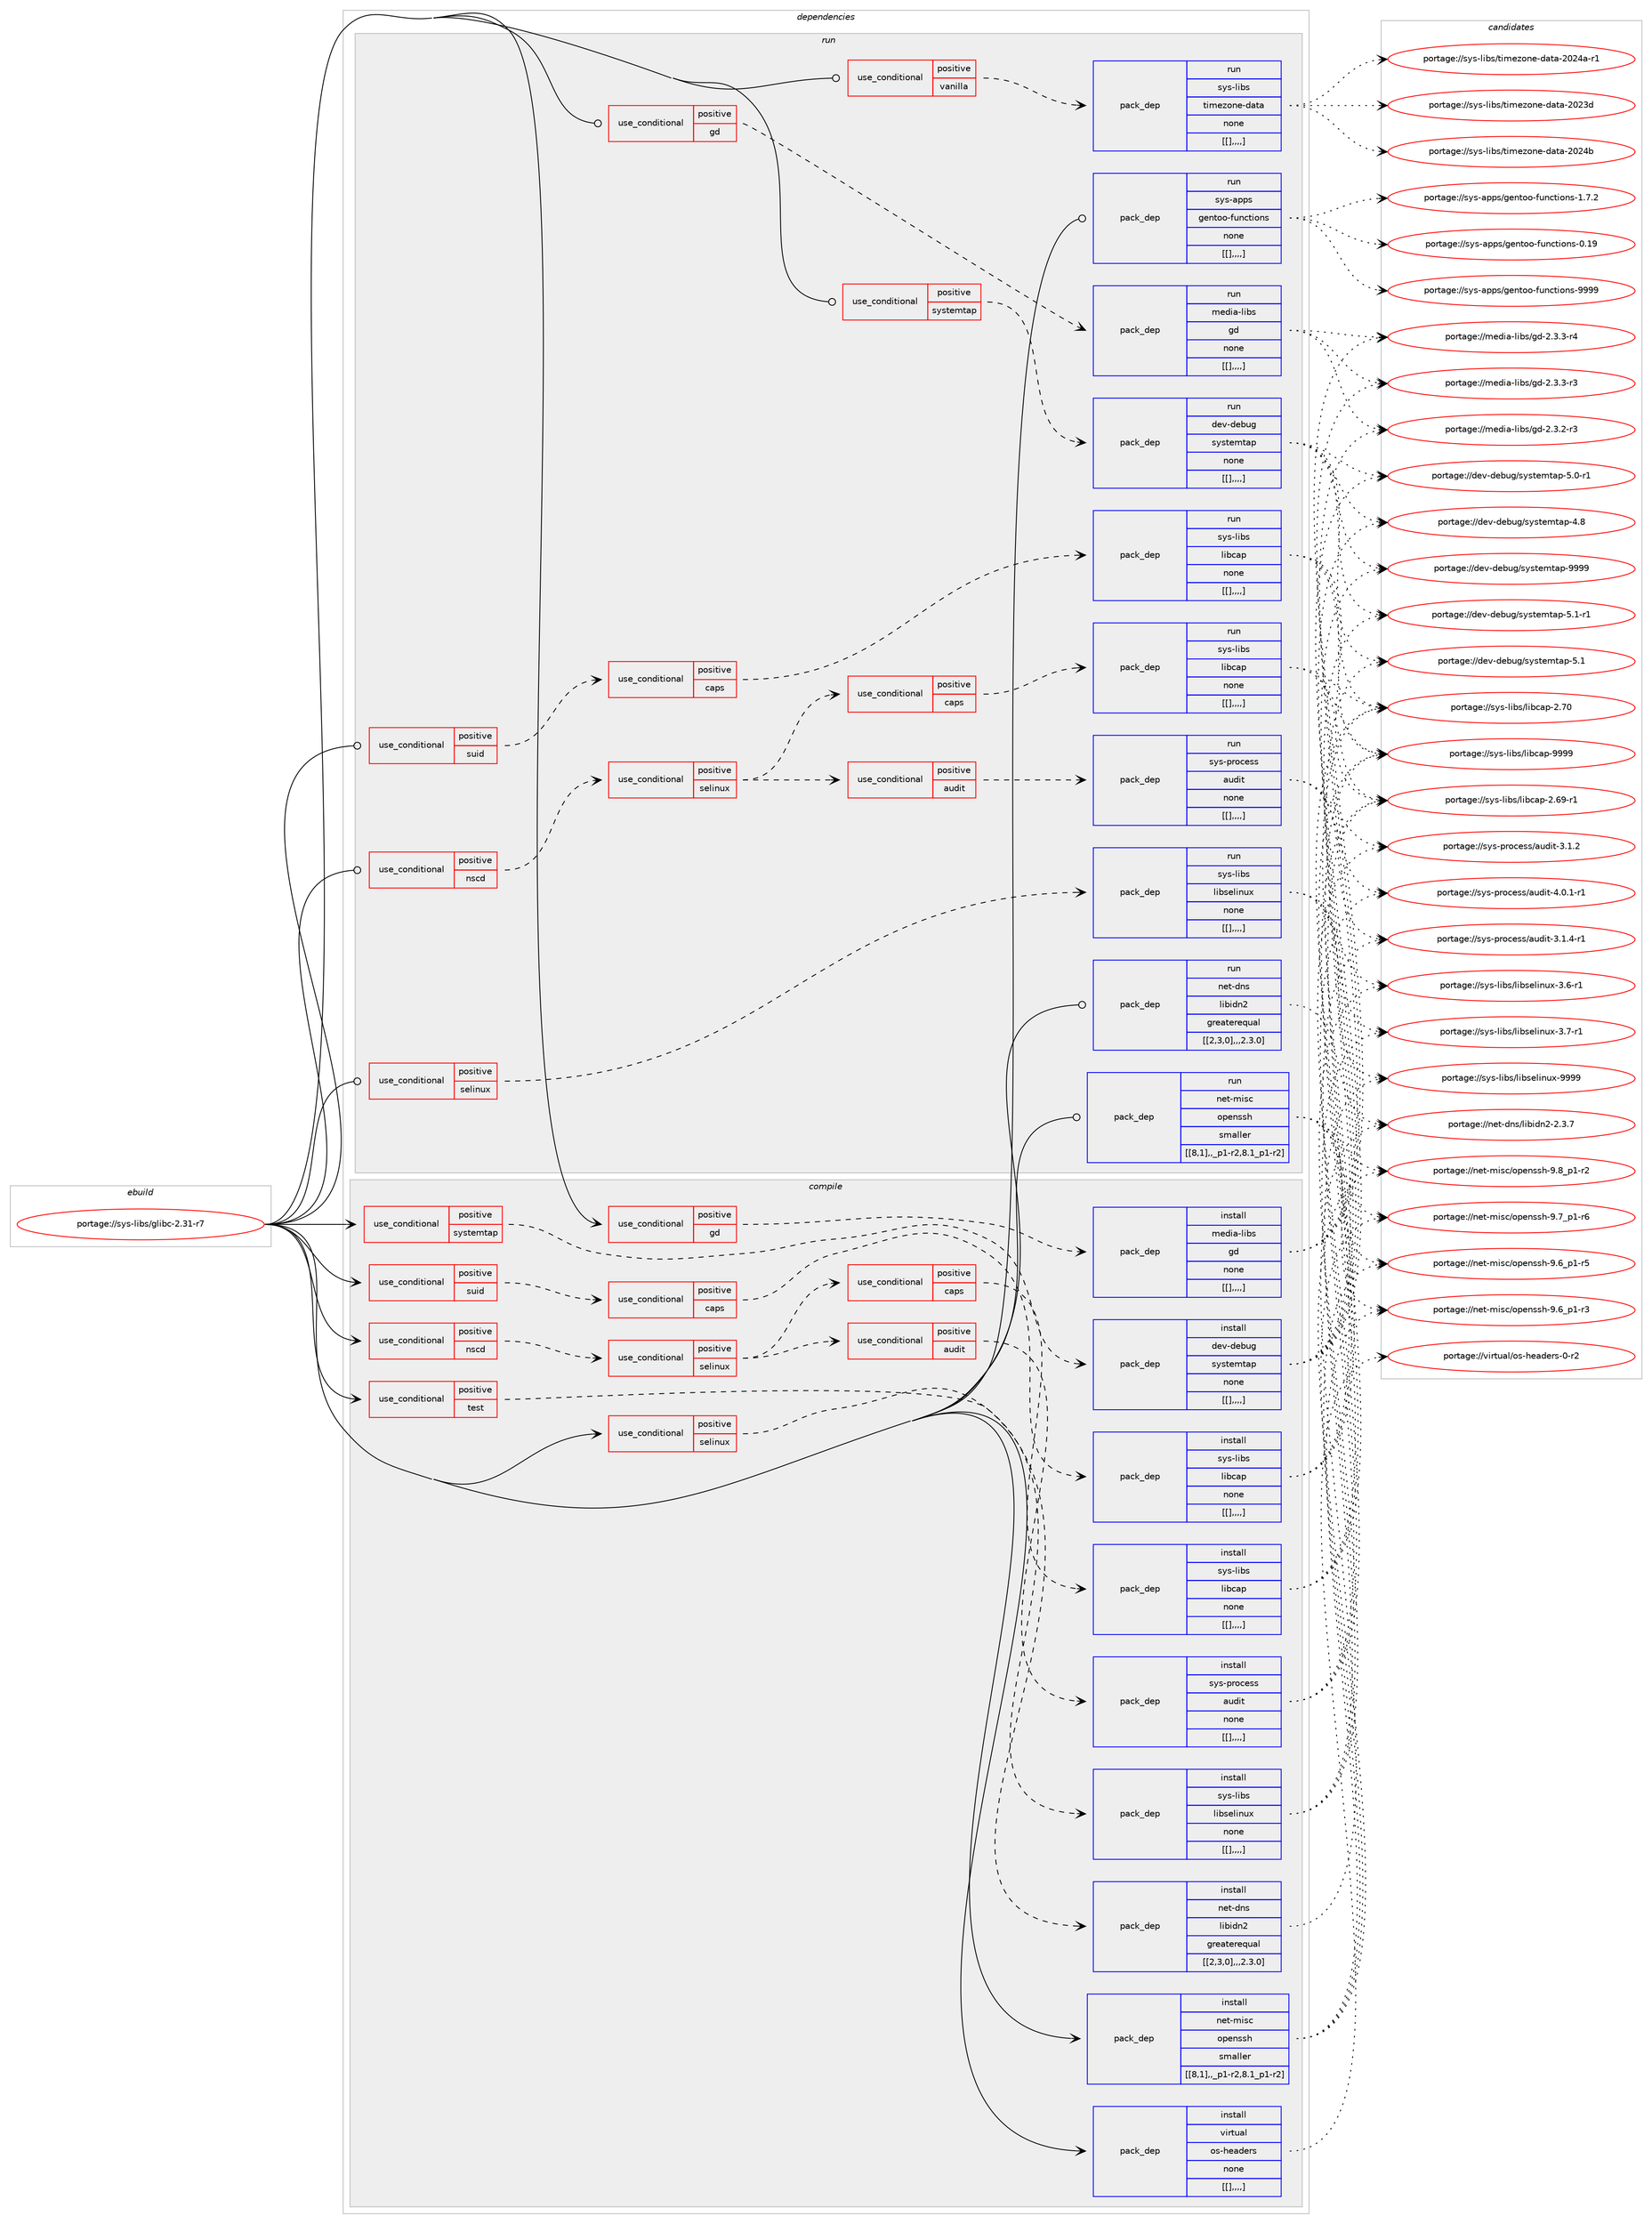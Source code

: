 digraph prolog {

# *************
# Graph options
# *************

newrank=true;
concentrate=true;
compound=true;
graph [rankdir=LR,fontname=Helvetica,fontsize=10,ranksep=1.5];#, ranksep=2.5, nodesep=0.2];
edge  [arrowhead=vee];
node  [fontname=Helvetica,fontsize=10];

# **********
# The ebuild
# **********

subgraph cluster_leftcol {
color=gray;
label=<<i>ebuild</i>>;
id [label="portage://sys-libs/glibc-2.31-r7", color=red, width=4, href="../sys-libs/glibc-2.31-r7.svg"];
}

# ****************
# The dependencies
# ****************

subgraph cluster_midcol {
color=gray;
label=<<i>dependencies</i>>;
subgraph cluster_compile {
fillcolor="#eeeeee";
style=filled;
label=<<i>compile</i>>;
subgraph cond10003 {
dependency26836 [label=<<TABLE BORDER="0" CELLBORDER="1" CELLSPACING="0" CELLPADDING="4"><TR><TD ROWSPAN="3" CELLPADDING="10">use_conditional</TD></TR><TR><TD>positive</TD></TR><TR><TD>gd</TD></TR></TABLE>>, shape=none, color=red];
subgraph pack16755 {
dependency26837 [label=<<TABLE BORDER="0" CELLBORDER="1" CELLSPACING="0" CELLPADDING="4" WIDTH="220"><TR><TD ROWSPAN="6" CELLPADDING="30">pack_dep</TD></TR><TR><TD WIDTH="110">install</TD></TR><TR><TD>media-libs</TD></TR><TR><TD>gd</TD></TR><TR><TD>none</TD></TR><TR><TD>[[],,,,]</TD></TR></TABLE>>, shape=none, color=blue];
}
dependency26836:e -> dependency26837:w [weight=20,style="dashed",arrowhead="vee"];
}
id:e -> dependency26836:w [weight=20,style="solid",arrowhead="vee"];
subgraph cond10004 {
dependency26838 [label=<<TABLE BORDER="0" CELLBORDER="1" CELLSPACING="0" CELLPADDING="4"><TR><TD ROWSPAN="3" CELLPADDING="10">use_conditional</TD></TR><TR><TD>positive</TD></TR><TR><TD>nscd</TD></TR></TABLE>>, shape=none, color=red];
subgraph cond10005 {
dependency26839 [label=<<TABLE BORDER="0" CELLBORDER="1" CELLSPACING="0" CELLPADDING="4"><TR><TD ROWSPAN="3" CELLPADDING="10">use_conditional</TD></TR><TR><TD>positive</TD></TR><TR><TD>selinux</TD></TR></TABLE>>, shape=none, color=red];
subgraph cond10006 {
dependency26840 [label=<<TABLE BORDER="0" CELLBORDER="1" CELLSPACING="0" CELLPADDING="4"><TR><TD ROWSPAN="3" CELLPADDING="10">use_conditional</TD></TR><TR><TD>positive</TD></TR><TR><TD>audit</TD></TR></TABLE>>, shape=none, color=red];
subgraph pack16756 {
dependency26841 [label=<<TABLE BORDER="0" CELLBORDER="1" CELLSPACING="0" CELLPADDING="4" WIDTH="220"><TR><TD ROWSPAN="6" CELLPADDING="30">pack_dep</TD></TR><TR><TD WIDTH="110">install</TD></TR><TR><TD>sys-process</TD></TR><TR><TD>audit</TD></TR><TR><TD>none</TD></TR><TR><TD>[[],,,,]</TD></TR></TABLE>>, shape=none, color=blue];
}
dependency26840:e -> dependency26841:w [weight=20,style="dashed",arrowhead="vee"];
}
dependency26839:e -> dependency26840:w [weight=20,style="dashed",arrowhead="vee"];
subgraph cond10007 {
dependency26842 [label=<<TABLE BORDER="0" CELLBORDER="1" CELLSPACING="0" CELLPADDING="4"><TR><TD ROWSPAN="3" CELLPADDING="10">use_conditional</TD></TR><TR><TD>positive</TD></TR><TR><TD>caps</TD></TR></TABLE>>, shape=none, color=red];
subgraph pack16757 {
dependency26843 [label=<<TABLE BORDER="0" CELLBORDER="1" CELLSPACING="0" CELLPADDING="4" WIDTH="220"><TR><TD ROWSPAN="6" CELLPADDING="30">pack_dep</TD></TR><TR><TD WIDTH="110">install</TD></TR><TR><TD>sys-libs</TD></TR><TR><TD>libcap</TD></TR><TR><TD>none</TD></TR><TR><TD>[[],,,,]</TD></TR></TABLE>>, shape=none, color=blue];
}
dependency26842:e -> dependency26843:w [weight=20,style="dashed",arrowhead="vee"];
}
dependency26839:e -> dependency26842:w [weight=20,style="dashed",arrowhead="vee"];
}
dependency26838:e -> dependency26839:w [weight=20,style="dashed",arrowhead="vee"];
}
id:e -> dependency26838:w [weight=20,style="solid",arrowhead="vee"];
subgraph cond10008 {
dependency26844 [label=<<TABLE BORDER="0" CELLBORDER="1" CELLSPACING="0" CELLPADDING="4"><TR><TD ROWSPAN="3" CELLPADDING="10">use_conditional</TD></TR><TR><TD>positive</TD></TR><TR><TD>selinux</TD></TR></TABLE>>, shape=none, color=red];
subgraph pack16758 {
dependency26845 [label=<<TABLE BORDER="0" CELLBORDER="1" CELLSPACING="0" CELLPADDING="4" WIDTH="220"><TR><TD ROWSPAN="6" CELLPADDING="30">pack_dep</TD></TR><TR><TD WIDTH="110">install</TD></TR><TR><TD>sys-libs</TD></TR><TR><TD>libselinux</TD></TR><TR><TD>none</TD></TR><TR><TD>[[],,,,]</TD></TR></TABLE>>, shape=none, color=blue];
}
dependency26844:e -> dependency26845:w [weight=20,style="dashed",arrowhead="vee"];
}
id:e -> dependency26844:w [weight=20,style="solid",arrowhead="vee"];
subgraph cond10009 {
dependency26846 [label=<<TABLE BORDER="0" CELLBORDER="1" CELLSPACING="0" CELLPADDING="4"><TR><TD ROWSPAN="3" CELLPADDING="10">use_conditional</TD></TR><TR><TD>positive</TD></TR><TR><TD>suid</TD></TR></TABLE>>, shape=none, color=red];
subgraph cond10010 {
dependency26847 [label=<<TABLE BORDER="0" CELLBORDER="1" CELLSPACING="0" CELLPADDING="4"><TR><TD ROWSPAN="3" CELLPADDING="10">use_conditional</TD></TR><TR><TD>positive</TD></TR><TR><TD>caps</TD></TR></TABLE>>, shape=none, color=red];
subgraph pack16759 {
dependency26848 [label=<<TABLE BORDER="0" CELLBORDER="1" CELLSPACING="0" CELLPADDING="4" WIDTH="220"><TR><TD ROWSPAN="6" CELLPADDING="30">pack_dep</TD></TR><TR><TD WIDTH="110">install</TD></TR><TR><TD>sys-libs</TD></TR><TR><TD>libcap</TD></TR><TR><TD>none</TD></TR><TR><TD>[[],,,,]</TD></TR></TABLE>>, shape=none, color=blue];
}
dependency26847:e -> dependency26848:w [weight=20,style="dashed",arrowhead="vee"];
}
dependency26846:e -> dependency26847:w [weight=20,style="dashed",arrowhead="vee"];
}
id:e -> dependency26846:w [weight=20,style="solid",arrowhead="vee"];
subgraph cond10011 {
dependency26849 [label=<<TABLE BORDER="0" CELLBORDER="1" CELLSPACING="0" CELLPADDING="4"><TR><TD ROWSPAN="3" CELLPADDING="10">use_conditional</TD></TR><TR><TD>positive</TD></TR><TR><TD>systemtap</TD></TR></TABLE>>, shape=none, color=red];
subgraph pack16760 {
dependency26850 [label=<<TABLE BORDER="0" CELLBORDER="1" CELLSPACING="0" CELLPADDING="4" WIDTH="220"><TR><TD ROWSPAN="6" CELLPADDING="30">pack_dep</TD></TR><TR><TD WIDTH="110">install</TD></TR><TR><TD>dev-debug</TD></TR><TR><TD>systemtap</TD></TR><TR><TD>none</TD></TR><TR><TD>[[],,,,]</TD></TR></TABLE>>, shape=none, color=blue];
}
dependency26849:e -> dependency26850:w [weight=20,style="dashed",arrowhead="vee"];
}
id:e -> dependency26849:w [weight=20,style="solid",arrowhead="vee"];
subgraph cond10012 {
dependency26851 [label=<<TABLE BORDER="0" CELLBORDER="1" CELLSPACING="0" CELLPADDING="4"><TR><TD ROWSPAN="3" CELLPADDING="10">use_conditional</TD></TR><TR><TD>positive</TD></TR><TR><TD>test</TD></TR></TABLE>>, shape=none, color=red];
subgraph pack16761 {
dependency26852 [label=<<TABLE BORDER="0" CELLBORDER="1" CELLSPACING="0" CELLPADDING="4" WIDTH="220"><TR><TD ROWSPAN="6" CELLPADDING="30">pack_dep</TD></TR><TR><TD WIDTH="110">install</TD></TR><TR><TD>net-dns</TD></TR><TR><TD>libidn2</TD></TR><TR><TD>greaterequal</TD></TR><TR><TD>[[2,3,0],,,2.3.0]</TD></TR></TABLE>>, shape=none, color=blue];
}
dependency26851:e -> dependency26852:w [weight=20,style="dashed",arrowhead="vee"];
}
id:e -> dependency26851:w [weight=20,style="solid",arrowhead="vee"];
subgraph pack16762 {
dependency26853 [label=<<TABLE BORDER="0" CELLBORDER="1" CELLSPACING="0" CELLPADDING="4" WIDTH="220"><TR><TD ROWSPAN="6" CELLPADDING="30">pack_dep</TD></TR><TR><TD WIDTH="110">install</TD></TR><TR><TD>virtual</TD></TR><TR><TD>os-headers</TD></TR><TR><TD>none</TD></TR><TR><TD>[[],,,,]</TD></TR></TABLE>>, shape=none, color=blue];
}
id:e -> dependency26853:w [weight=20,style="solid",arrowhead="vee"];
subgraph pack16763 {
dependency26854 [label=<<TABLE BORDER="0" CELLBORDER="1" CELLSPACING="0" CELLPADDING="4" WIDTH="220"><TR><TD ROWSPAN="6" CELLPADDING="30">pack_dep</TD></TR><TR><TD WIDTH="110">install</TD></TR><TR><TD>net-misc</TD></TR><TR><TD>openssh</TD></TR><TR><TD>smaller</TD></TR><TR><TD>[[8,1],,_p1-r2,8.1_p1-r2]</TD></TR></TABLE>>, shape=none, color=blue];
}
id:e -> dependency26854:w [weight=20,style="solid",arrowhead="vee"];
}
subgraph cluster_compileandrun {
fillcolor="#eeeeee";
style=filled;
label=<<i>compile and run</i>>;
}
subgraph cluster_run {
fillcolor="#eeeeee";
style=filled;
label=<<i>run</i>>;
subgraph cond10013 {
dependency26855 [label=<<TABLE BORDER="0" CELLBORDER="1" CELLSPACING="0" CELLPADDING="4"><TR><TD ROWSPAN="3" CELLPADDING="10">use_conditional</TD></TR><TR><TD>positive</TD></TR><TR><TD>gd</TD></TR></TABLE>>, shape=none, color=red];
subgraph pack16764 {
dependency26856 [label=<<TABLE BORDER="0" CELLBORDER="1" CELLSPACING="0" CELLPADDING="4" WIDTH="220"><TR><TD ROWSPAN="6" CELLPADDING="30">pack_dep</TD></TR><TR><TD WIDTH="110">run</TD></TR><TR><TD>media-libs</TD></TR><TR><TD>gd</TD></TR><TR><TD>none</TD></TR><TR><TD>[[],,,,]</TD></TR></TABLE>>, shape=none, color=blue];
}
dependency26855:e -> dependency26856:w [weight=20,style="dashed",arrowhead="vee"];
}
id:e -> dependency26855:w [weight=20,style="solid",arrowhead="odot"];
subgraph cond10014 {
dependency26857 [label=<<TABLE BORDER="0" CELLBORDER="1" CELLSPACING="0" CELLPADDING="4"><TR><TD ROWSPAN="3" CELLPADDING="10">use_conditional</TD></TR><TR><TD>positive</TD></TR><TR><TD>nscd</TD></TR></TABLE>>, shape=none, color=red];
subgraph cond10015 {
dependency26858 [label=<<TABLE BORDER="0" CELLBORDER="1" CELLSPACING="0" CELLPADDING="4"><TR><TD ROWSPAN="3" CELLPADDING="10">use_conditional</TD></TR><TR><TD>positive</TD></TR><TR><TD>selinux</TD></TR></TABLE>>, shape=none, color=red];
subgraph cond10016 {
dependency26859 [label=<<TABLE BORDER="0" CELLBORDER="1" CELLSPACING="0" CELLPADDING="4"><TR><TD ROWSPAN="3" CELLPADDING="10">use_conditional</TD></TR><TR><TD>positive</TD></TR><TR><TD>audit</TD></TR></TABLE>>, shape=none, color=red];
subgraph pack16765 {
dependency26860 [label=<<TABLE BORDER="0" CELLBORDER="1" CELLSPACING="0" CELLPADDING="4" WIDTH="220"><TR><TD ROWSPAN="6" CELLPADDING="30">pack_dep</TD></TR><TR><TD WIDTH="110">run</TD></TR><TR><TD>sys-process</TD></TR><TR><TD>audit</TD></TR><TR><TD>none</TD></TR><TR><TD>[[],,,,]</TD></TR></TABLE>>, shape=none, color=blue];
}
dependency26859:e -> dependency26860:w [weight=20,style="dashed",arrowhead="vee"];
}
dependency26858:e -> dependency26859:w [weight=20,style="dashed",arrowhead="vee"];
subgraph cond10017 {
dependency26861 [label=<<TABLE BORDER="0" CELLBORDER="1" CELLSPACING="0" CELLPADDING="4"><TR><TD ROWSPAN="3" CELLPADDING="10">use_conditional</TD></TR><TR><TD>positive</TD></TR><TR><TD>caps</TD></TR></TABLE>>, shape=none, color=red];
subgraph pack16766 {
dependency26862 [label=<<TABLE BORDER="0" CELLBORDER="1" CELLSPACING="0" CELLPADDING="4" WIDTH="220"><TR><TD ROWSPAN="6" CELLPADDING="30">pack_dep</TD></TR><TR><TD WIDTH="110">run</TD></TR><TR><TD>sys-libs</TD></TR><TR><TD>libcap</TD></TR><TR><TD>none</TD></TR><TR><TD>[[],,,,]</TD></TR></TABLE>>, shape=none, color=blue];
}
dependency26861:e -> dependency26862:w [weight=20,style="dashed",arrowhead="vee"];
}
dependency26858:e -> dependency26861:w [weight=20,style="dashed",arrowhead="vee"];
}
dependency26857:e -> dependency26858:w [weight=20,style="dashed",arrowhead="vee"];
}
id:e -> dependency26857:w [weight=20,style="solid",arrowhead="odot"];
subgraph cond10018 {
dependency26863 [label=<<TABLE BORDER="0" CELLBORDER="1" CELLSPACING="0" CELLPADDING="4"><TR><TD ROWSPAN="3" CELLPADDING="10">use_conditional</TD></TR><TR><TD>positive</TD></TR><TR><TD>selinux</TD></TR></TABLE>>, shape=none, color=red];
subgraph pack16767 {
dependency26864 [label=<<TABLE BORDER="0" CELLBORDER="1" CELLSPACING="0" CELLPADDING="4" WIDTH="220"><TR><TD ROWSPAN="6" CELLPADDING="30">pack_dep</TD></TR><TR><TD WIDTH="110">run</TD></TR><TR><TD>sys-libs</TD></TR><TR><TD>libselinux</TD></TR><TR><TD>none</TD></TR><TR><TD>[[],,,,]</TD></TR></TABLE>>, shape=none, color=blue];
}
dependency26863:e -> dependency26864:w [weight=20,style="dashed",arrowhead="vee"];
}
id:e -> dependency26863:w [weight=20,style="solid",arrowhead="odot"];
subgraph cond10019 {
dependency26865 [label=<<TABLE BORDER="0" CELLBORDER="1" CELLSPACING="0" CELLPADDING="4"><TR><TD ROWSPAN="3" CELLPADDING="10">use_conditional</TD></TR><TR><TD>positive</TD></TR><TR><TD>suid</TD></TR></TABLE>>, shape=none, color=red];
subgraph cond10020 {
dependency26866 [label=<<TABLE BORDER="0" CELLBORDER="1" CELLSPACING="0" CELLPADDING="4"><TR><TD ROWSPAN="3" CELLPADDING="10">use_conditional</TD></TR><TR><TD>positive</TD></TR><TR><TD>caps</TD></TR></TABLE>>, shape=none, color=red];
subgraph pack16768 {
dependency26867 [label=<<TABLE BORDER="0" CELLBORDER="1" CELLSPACING="0" CELLPADDING="4" WIDTH="220"><TR><TD ROWSPAN="6" CELLPADDING="30">pack_dep</TD></TR><TR><TD WIDTH="110">run</TD></TR><TR><TD>sys-libs</TD></TR><TR><TD>libcap</TD></TR><TR><TD>none</TD></TR><TR><TD>[[],,,,]</TD></TR></TABLE>>, shape=none, color=blue];
}
dependency26866:e -> dependency26867:w [weight=20,style="dashed",arrowhead="vee"];
}
dependency26865:e -> dependency26866:w [weight=20,style="dashed",arrowhead="vee"];
}
id:e -> dependency26865:w [weight=20,style="solid",arrowhead="odot"];
subgraph cond10021 {
dependency26868 [label=<<TABLE BORDER="0" CELLBORDER="1" CELLSPACING="0" CELLPADDING="4"><TR><TD ROWSPAN="3" CELLPADDING="10">use_conditional</TD></TR><TR><TD>positive</TD></TR><TR><TD>systemtap</TD></TR></TABLE>>, shape=none, color=red];
subgraph pack16769 {
dependency26869 [label=<<TABLE BORDER="0" CELLBORDER="1" CELLSPACING="0" CELLPADDING="4" WIDTH="220"><TR><TD ROWSPAN="6" CELLPADDING="30">pack_dep</TD></TR><TR><TD WIDTH="110">run</TD></TR><TR><TD>dev-debug</TD></TR><TR><TD>systemtap</TD></TR><TR><TD>none</TD></TR><TR><TD>[[],,,,]</TD></TR></TABLE>>, shape=none, color=blue];
}
dependency26868:e -> dependency26869:w [weight=20,style="dashed",arrowhead="vee"];
}
id:e -> dependency26868:w [weight=20,style="solid",arrowhead="odot"];
subgraph cond10022 {
dependency26870 [label=<<TABLE BORDER="0" CELLBORDER="1" CELLSPACING="0" CELLPADDING="4"><TR><TD ROWSPAN="3" CELLPADDING="10">use_conditional</TD></TR><TR><TD>positive</TD></TR><TR><TD>vanilla</TD></TR></TABLE>>, shape=none, color=red];
subgraph pack16770 {
dependency26871 [label=<<TABLE BORDER="0" CELLBORDER="1" CELLSPACING="0" CELLPADDING="4" WIDTH="220"><TR><TD ROWSPAN="6" CELLPADDING="30">pack_dep</TD></TR><TR><TD WIDTH="110">run</TD></TR><TR><TD>sys-libs</TD></TR><TR><TD>timezone-data</TD></TR><TR><TD>none</TD></TR><TR><TD>[[],,,,]</TD></TR></TABLE>>, shape=none, color=blue];
}
dependency26870:e -> dependency26871:w [weight=20,style="dashed",arrowhead="vee"];
}
id:e -> dependency26870:w [weight=20,style="solid",arrowhead="odot"];
subgraph pack16771 {
dependency26872 [label=<<TABLE BORDER="0" CELLBORDER="1" CELLSPACING="0" CELLPADDING="4" WIDTH="220"><TR><TD ROWSPAN="6" CELLPADDING="30">pack_dep</TD></TR><TR><TD WIDTH="110">run</TD></TR><TR><TD>net-dns</TD></TR><TR><TD>libidn2</TD></TR><TR><TD>greaterequal</TD></TR><TR><TD>[[2,3,0],,,2.3.0]</TD></TR></TABLE>>, shape=none, color=blue];
}
id:e -> dependency26872:w [weight=20,style="solid",arrowhead="odot"];
subgraph pack16772 {
dependency26873 [label=<<TABLE BORDER="0" CELLBORDER="1" CELLSPACING="0" CELLPADDING="4" WIDTH="220"><TR><TD ROWSPAN="6" CELLPADDING="30">pack_dep</TD></TR><TR><TD WIDTH="110">run</TD></TR><TR><TD>sys-apps</TD></TR><TR><TD>gentoo-functions</TD></TR><TR><TD>none</TD></TR><TR><TD>[[],,,,]</TD></TR></TABLE>>, shape=none, color=blue];
}
id:e -> dependency26873:w [weight=20,style="solid",arrowhead="odot"];
subgraph pack16773 {
dependency26874 [label=<<TABLE BORDER="0" CELLBORDER="1" CELLSPACING="0" CELLPADDING="4" WIDTH="220"><TR><TD ROWSPAN="6" CELLPADDING="30">pack_dep</TD></TR><TR><TD WIDTH="110">run</TD></TR><TR><TD>net-misc</TD></TR><TR><TD>openssh</TD></TR><TR><TD>smaller</TD></TR><TR><TD>[[8,1],,_p1-r2,8.1_p1-r2]</TD></TR></TABLE>>, shape=none, color=blue];
}
id:e -> dependency26874:w [weight=20,style="solid",arrowhead="odot"];
}
}

# **************
# The candidates
# **************

subgraph cluster_choices {
rank=same;
color=gray;
label=<<i>candidates</i>>;

subgraph choice16755 {
color=black;
nodesep=1;
choice109101100105974510810598115471031004550465146514511452 [label="portage://media-libs/gd-2.3.3-r4", color=red, width=4,href="../media-libs/gd-2.3.3-r4.svg"];
choice109101100105974510810598115471031004550465146514511451 [label="portage://media-libs/gd-2.3.3-r3", color=red, width=4,href="../media-libs/gd-2.3.3-r3.svg"];
choice109101100105974510810598115471031004550465146504511451 [label="portage://media-libs/gd-2.3.2-r3", color=red, width=4,href="../media-libs/gd-2.3.2-r3.svg"];
dependency26837:e -> choice109101100105974510810598115471031004550465146514511452:w [style=dotted,weight="100"];
dependency26837:e -> choice109101100105974510810598115471031004550465146514511451:w [style=dotted,weight="100"];
dependency26837:e -> choice109101100105974510810598115471031004550465146504511451:w [style=dotted,weight="100"];
}
subgraph choice16756 {
color=black;
nodesep=1;
choice115121115451121141119910111511547971171001051164552464846494511449 [label="portage://sys-process/audit-4.0.1-r1", color=red, width=4,href="../sys-process/audit-4.0.1-r1.svg"];
choice115121115451121141119910111511547971171001051164551464946524511449 [label="portage://sys-process/audit-3.1.4-r1", color=red, width=4,href="../sys-process/audit-3.1.4-r1.svg"];
choice11512111545112114111991011151154797117100105116455146494650 [label="portage://sys-process/audit-3.1.2", color=red, width=4,href="../sys-process/audit-3.1.2.svg"];
dependency26841:e -> choice115121115451121141119910111511547971171001051164552464846494511449:w [style=dotted,weight="100"];
dependency26841:e -> choice115121115451121141119910111511547971171001051164551464946524511449:w [style=dotted,weight="100"];
dependency26841:e -> choice11512111545112114111991011151154797117100105116455146494650:w [style=dotted,weight="100"];
}
subgraph choice16757 {
color=black;
nodesep=1;
choice1151211154510810598115471081059899971124557575757 [label="portage://sys-libs/libcap-9999", color=red, width=4,href="../sys-libs/libcap-9999.svg"];
choice1151211154510810598115471081059899971124550465548 [label="portage://sys-libs/libcap-2.70", color=red, width=4,href="../sys-libs/libcap-2.70.svg"];
choice11512111545108105981154710810598999711245504654574511449 [label="portage://sys-libs/libcap-2.69-r1", color=red, width=4,href="../sys-libs/libcap-2.69-r1.svg"];
dependency26843:e -> choice1151211154510810598115471081059899971124557575757:w [style=dotted,weight="100"];
dependency26843:e -> choice1151211154510810598115471081059899971124550465548:w [style=dotted,weight="100"];
dependency26843:e -> choice11512111545108105981154710810598999711245504654574511449:w [style=dotted,weight="100"];
}
subgraph choice16758 {
color=black;
nodesep=1;
choice115121115451081059811547108105981151011081051101171204557575757 [label="portage://sys-libs/libselinux-9999", color=red, width=4,href="../sys-libs/libselinux-9999.svg"];
choice11512111545108105981154710810598115101108105110117120455146554511449 [label="portage://sys-libs/libselinux-3.7-r1", color=red, width=4,href="../sys-libs/libselinux-3.7-r1.svg"];
choice11512111545108105981154710810598115101108105110117120455146544511449 [label="portage://sys-libs/libselinux-3.6-r1", color=red, width=4,href="../sys-libs/libselinux-3.6-r1.svg"];
dependency26845:e -> choice115121115451081059811547108105981151011081051101171204557575757:w [style=dotted,weight="100"];
dependency26845:e -> choice11512111545108105981154710810598115101108105110117120455146554511449:w [style=dotted,weight="100"];
dependency26845:e -> choice11512111545108105981154710810598115101108105110117120455146544511449:w [style=dotted,weight="100"];
}
subgraph choice16759 {
color=black;
nodesep=1;
choice1151211154510810598115471081059899971124557575757 [label="portage://sys-libs/libcap-9999", color=red, width=4,href="../sys-libs/libcap-9999.svg"];
choice1151211154510810598115471081059899971124550465548 [label="portage://sys-libs/libcap-2.70", color=red, width=4,href="../sys-libs/libcap-2.70.svg"];
choice11512111545108105981154710810598999711245504654574511449 [label="portage://sys-libs/libcap-2.69-r1", color=red, width=4,href="../sys-libs/libcap-2.69-r1.svg"];
dependency26848:e -> choice1151211154510810598115471081059899971124557575757:w [style=dotted,weight="100"];
dependency26848:e -> choice1151211154510810598115471081059899971124550465548:w [style=dotted,weight="100"];
dependency26848:e -> choice11512111545108105981154710810598999711245504654574511449:w [style=dotted,weight="100"];
}
subgraph choice16760 {
color=black;
nodesep=1;
choice100101118451001019811710347115121115116101109116971124557575757 [label="portage://dev-debug/systemtap-9999", color=red, width=4,href="../dev-debug/systemtap-9999.svg"];
choice10010111845100101981171034711512111511610110911697112455346494511449 [label="portage://dev-debug/systemtap-5.1-r1", color=red, width=4,href="../dev-debug/systemtap-5.1-r1.svg"];
choice1001011184510010198117103471151211151161011091169711245534649 [label="portage://dev-debug/systemtap-5.1", color=red, width=4,href="../dev-debug/systemtap-5.1.svg"];
choice10010111845100101981171034711512111511610110911697112455346484511449 [label="portage://dev-debug/systemtap-5.0-r1", color=red, width=4,href="../dev-debug/systemtap-5.0-r1.svg"];
choice1001011184510010198117103471151211151161011091169711245524656 [label="portage://dev-debug/systemtap-4.8", color=red, width=4,href="../dev-debug/systemtap-4.8.svg"];
dependency26850:e -> choice100101118451001019811710347115121115116101109116971124557575757:w [style=dotted,weight="100"];
dependency26850:e -> choice10010111845100101981171034711512111511610110911697112455346494511449:w [style=dotted,weight="100"];
dependency26850:e -> choice1001011184510010198117103471151211151161011091169711245534649:w [style=dotted,weight="100"];
dependency26850:e -> choice10010111845100101981171034711512111511610110911697112455346484511449:w [style=dotted,weight="100"];
dependency26850:e -> choice1001011184510010198117103471151211151161011091169711245524656:w [style=dotted,weight="100"];
}
subgraph choice16761 {
color=black;
nodesep=1;
choice11010111645100110115471081059810510011050455046514655 [label="portage://net-dns/libidn2-2.3.7", color=red, width=4,href="../net-dns/libidn2-2.3.7.svg"];
dependency26852:e -> choice11010111645100110115471081059810510011050455046514655:w [style=dotted,weight="100"];
}
subgraph choice16762 {
color=black;
nodesep=1;
choice1181051141161179710847111115451041019710010111411545484511450 [label="portage://virtual/os-headers-0-r2", color=red, width=4,href="../virtual/os-headers-0-r2.svg"];
dependency26853:e -> choice1181051141161179710847111115451041019710010111411545484511450:w [style=dotted,weight="100"];
}
subgraph choice16763 {
color=black;
nodesep=1;
choice1101011164510910511599471111121011101151151044557465695112494511450 [label="portage://net-misc/openssh-9.8_p1-r2", color=red, width=4,href="../net-misc/openssh-9.8_p1-r2.svg"];
choice1101011164510910511599471111121011101151151044557465595112494511454 [label="portage://net-misc/openssh-9.7_p1-r6", color=red, width=4,href="../net-misc/openssh-9.7_p1-r6.svg"];
choice1101011164510910511599471111121011101151151044557465495112494511453 [label="portage://net-misc/openssh-9.6_p1-r5", color=red, width=4,href="../net-misc/openssh-9.6_p1-r5.svg"];
choice1101011164510910511599471111121011101151151044557465495112494511451 [label="portage://net-misc/openssh-9.6_p1-r3", color=red, width=4,href="../net-misc/openssh-9.6_p1-r3.svg"];
dependency26854:e -> choice1101011164510910511599471111121011101151151044557465695112494511450:w [style=dotted,weight="100"];
dependency26854:e -> choice1101011164510910511599471111121011101151151044557465595112494511454:w [style=dotted,weight="100"];
dependency26854:e -> choice1101011164510910511599471111121011101151151044557465495112494511453:w [style=dotted,weight="100"];
dependency26854:e -> choice1101011164510910511599471111121011101151151044557465495112494511451:w [style=dotted,weight="100"];
}
subgraph choice16764 {
color=black;
nodesep=1;
choice109101100105974510810598115471031004550465146514511452 [label="portage://media-libs/gd-2.3.3-r4", color=red, width=4,href="../media-libs/gd-2.3.3-r4.svg"];
choice109101100105974510810598115471031004550465146514511451 [label="portage://media-libs/gd-2.3.3-r3", color=red, width=4,href="../media-libs/gd-2.3.3-r3.svg"];
choice109101100105974510810598115471031004550465146504511451 [label="portage://media-libs/gd-2.3.2-r3", color=red, width=4,href="../media-libs/gd-2.3.2-r3.svg"];
dependency26856:e -> choice109101100105974510810598115471031004550465146514511452:w [style=dotted,weight="100"];
dependency26856:e -> choice109101100105974510810598115471031004550465146514511451:w [style=dotted,weight="100"];
dependency26856:e -> choice109101100105974510810598115471031004550465146504511451:w [style=dotted,weight="100"];
}
subgraph choice16765 {
color=black;
nodesep=1;
choice115121115451121141119910111511547971171001051164552464846494511449 [label="portage://sys-process/audit-4.0.1-r1", color=red, width=4,href="../sys-process/audit-4.0.1-r1.svg"];
choice115121115451121141119910111511547971171001051164551464946524511449 [label="portage://sys-process/audit-3.1.4-r1", color=red, width=4,href="../sys-process/audit-3.1.4-r1.svg"];
choice11512111545112114111991011151154797117100105116455146494650 [label="portage://sys-process/audit-3.1.2", color=red, width=4,href="../sys-process/audit-3.1.2.svg"];
dependency26860:e -> choice115121115451121141119910111511547971171001051164552464846494511449:w [style=dotted,weight="100"];
dependency26860:e -> choice115121115451121141119910111511547971171001051164551464946524511449:w [style=dotted,weight="100"];
dependency26860:e -> choice11512111545112114111991011151154797117100105116455146494650:w [style=dotted,weight="100"];
}
subgraph choice16766 {
color=black;
nodesep=1;
choice1151211154510810598115471081059899971124557575757 [label="portage://sys-libs/libcap-9999", color=red, width=4,href="../sys-libs/libcap-9999.svg"];
choice1151211154510810598115471081059899971124550465548 [label="portage://sys-libs/libcap-2.70", color=red, width=4,href="../sys-libs/libcap-2.70.svg"];
choice11512111545108105981154710810598999711245504654574511449 [label="portage://sys-libs/libcap-2.69-r1", color=red, width=4,href="../sys-libs/libcap-2.69-r1.svg"];
dependency26862:e -> choice1151211154510810598115471081059899971124557575757:w [style=dotted,weight="100"];
dependency26862:e -> choice1151211154510810598115471081059899971124550465548:w [style=dotted,weight="100"];
dependency26862:e -> choice11512111545108105981154710810598999711245504654574511449:w [style=dotted,weight="100"];
}
subgraph choice16767 {
color=black;
nodesep=1;
choice115121115451081059811547108105981151011081051101171204557575757 [label="portage://sys-libs/libselinux-9999", color=red, width=4,href="../sys-libs/libselinux-9999.svg"];
choice11512111545108105981154710810598115101108105110117120455146554511449 [label="portage://sys-libs/libselinux-3.7-r1", color=red, width=4,href="../sys-libs/libselinux-3.7-r1.svg"];
choice11512111545108105981154710810598115101108105110117120455146544511449 [label="portage://sys-libs/libselinux-3.6-r1", color=red, width=4,href="../sys-libs/libselinux-3.6-r1.svg"];
dependency26864:e -> choice115121115451081059811547108105981151011081051101171204557575757:w [style=dotted,weight="100"];
dependency26864:e -> choice11512111545108105981154710810598115101108105110117120455146554511449:w [style=dotted,weight="100"];
dependency26864:e -> choice11512111545108105981154710810598115101108105110117120455146544511449:w [style=dotted,weight="100"];
}
subgraph choice16768 {
color=black;
nodesep=1;
choice1151211154510810598115471081059899971124557575757 [label="portage://sys-libs/libcap-9999", color=red, width=4,href="../sys-libs/libcap-9999.svg"];
choice1151211154510810598115471081059899971124550465548 [label="portage://sys-libs/libcap-2.70", color=red, width=4,href="../sys-libs/libcap-2.70.svg"];
choice11512111545108105981154710810598999711245504654574511449 [label="portage://sys-libs/libcap-2.69-r1", color=red, width=4,href="../sys-libs/libcap-2.69-r1.svg"];
dependency26867:e -> choice1151211154510810598115471081059899971124557575757:w [style=dotted,weight="100"];
dependency26867:e -> choice1151211154510810598115471081059899971124550465548:w [style=dotted,weight="100"];
dependency26867:e -> choice11512111545108105981154710810598999711245504654574511449:w [style=dotted,weight="100"];
}
subgraph choice16769 {
color=black;
nodesep=1;
choice100101118451001019811710347115121115116101109116971124557575757 [label="portage://dev-debug/systemtap-9999", color=red, width=4,href="../dev-debug/systemtap-9999.svg"];
choice10010111845100101981171034711512111511610110911697112455346494511449 [label="portage://dev-debug/systemtap-5.1-r1", color=red, width=4,href="../dev-debug/systemtap-5.1-r1.svg"];
choice1001011184510010198117103471151211151161011091169711245534649 [label="portage://dev-debug/systemtap-5.1", color=red, width=4,href="../dev-debug/systemtap-5.1.svg"];
choice10010111845100101981171034711512111511610110911697112455346484511449 [label="portage://dev-debug/systemtap-5.0-r1", color=red, width=4,href="../dev-debug/systemtap-5.0-r1.svg"];
choice1001011184510010198117103471151211151161011091169711245524656 [label="portage://dev-debug/systemtap-4.8", color=red, width=4,href="../dev-debug/systemtap-4.8.svg"];
dependency26869:e -> choice100101118451001019811710347115121115116101109116971124557575757:w [style=dotted,weight="100"];
dependency26869:e -> choice10010111845100101981171034711512111511610110911697112455346494511449:w [style=dotted,weight="100"];
dependency26869:e -> choice1001011184510010198117103471151211151161011091169711245534649:w [style=dotted,weight="100"];
dependency26869:e -> choice10010111845100101981171034711512111511610110911697112455346484511449:w [style=dotted,weight="100"];
dependency26869:e -> choice1001011184510010198117103471151211151161011091169711245524656:w [style=dotted,weight="100"];
}
subgraph choice16770 {
color=black;
nodesep=1;
choice115121115451081059811547116105109101122111110101451009711697455048505298 [label="portage://sys-libs/timezone-data-2024b", color=red, width=4,href="../sys-libs/timezone-data-2024b.svg"];
choice1151211154510810598115471161051091011221111101014510097116974550485052974511449 [label="portage://sys-libs/timezone-data-2024a-r1", color=red, width=4,href="../sys-libs/timezone-data-2024a-r1.svg"];
choice1151211154510810598115471161051091011221111101014510097116974550485051100 [label="portage://sys-libs/timezone-data-2023d", color=red, width=4,href="../sys-libs/timezone-data-2023d.svg"];
dependency26871:e -> choice115121115451081059811547116105109101122111110101451009711697455048505298:w [style=dotted,weight="100"];
dependency26871:e -> choice1151211154510810598115471161051091011221111101014510097116974550485052974511449:w [style=dotted,weight="100"];
dependency26871:e -> choice1151211154510810598115471161051091011221111101014510097116974550485051100:w [style=dotted,weight="100"];
}
subgraph choice16771 {
color=black;
nodesep=1;
choice11010111645100110115471081059810510011050455046514655 [label="portage://net-dns/libidn2-2.3.7", color=red, width=4,href="../net-dns/libidn2-2.3.7.svg"];
dependency26872:e -> choice11010111645100110115471081059810510011050455046514655:w [style=dotted,weight="100"];
}
subgraph choice16772 {
color=black;
nodesep=1;
choice11512111545971121121154710310111011611111145102117110991161051111101154557575757 [label="portage://sys-apps/gentoo-functions-9999", color=red, width=4,href="../sys-apps/gentoo-functions-9999.svg"];
choice1151211154597112112115471031011101161111114510211711099116105111110115454946554650 [label="portage://sys-apps/gentoo-functions-1.7.2", color=red, width=4,href="../sys-apps/gentoo-functions-1.7.2.svg"];
choice11512111545971121121154710310111011611111145102117110991161051111101154548464957 [label="portage://sys-apps/gentoo-functions-0.19", color=red, width=4,href="../sys-apps/gentoo-functions-0.19.svg"];
dependency26873:e -> choice11512111545971121121154710310111011611111145102117110991161051111101154557575757:w [style=dotted,weight="100"];
dependency26873:e -> choice1151211154597112112115471031011101161111114510211711099116105111110115454946554650:w [style=dotted,weight="100"];
dependency26873:e -> choice11512111545971121121154710310111011611111145102117110991161051111101154548464957:w [style=dotted,weight="100"];
}
subgraph choice16773 {
color=black;
nodesep=1;
choice1101011164510910511599471111121011101151151044557465695112494511450 [label="portage://net-misc/openssh-9.8_p1-r2", color=red, width=4,href="../net-misc/openssh-9.8_p1-r2.svg"];
choice1101011164510910511599471111121011101151151044557465595112494511454 [label="portage://net-misc/openssh-9.7_p1-r6", color=red, width=4,href="../net-misc/openssh-9.7_p1-r6.svg"];
choice1101011164510910511599471111121011101151151044557465495112494511453 [label="portage://net-misc/openssh-9.6_p1-r5", color=red, width=4,href="../net-misc/openssh-9.6_p1-r5.svg"];
choice1101011164510910511599471111121011101151151044557465495112494511451 [label="portage://net-misc/openssh-9.6_p1-r3", color=red, width=4,href="../net-misc/openssh-9.6_p1-r3.svg"];
dependency26874:e -> choice1101011164510910511599471111121011101151151044557465695112494511450:w [style=dotted,weight="100"];
dependency26874:e -> choice1101011164510910511599471111121011101151151044557465595112494511454:w [style=dotted,weight="100"];
dependency26874:e -> choice1101011164510910511599471111121011101151151044557465495112494511453:w [style=dotted,weight="100"];
dependency26874:e -> choice1101011164510910511599471111121011101151151044557465495112494511451:w [style=dotted,weight="100"];
}
}

}
